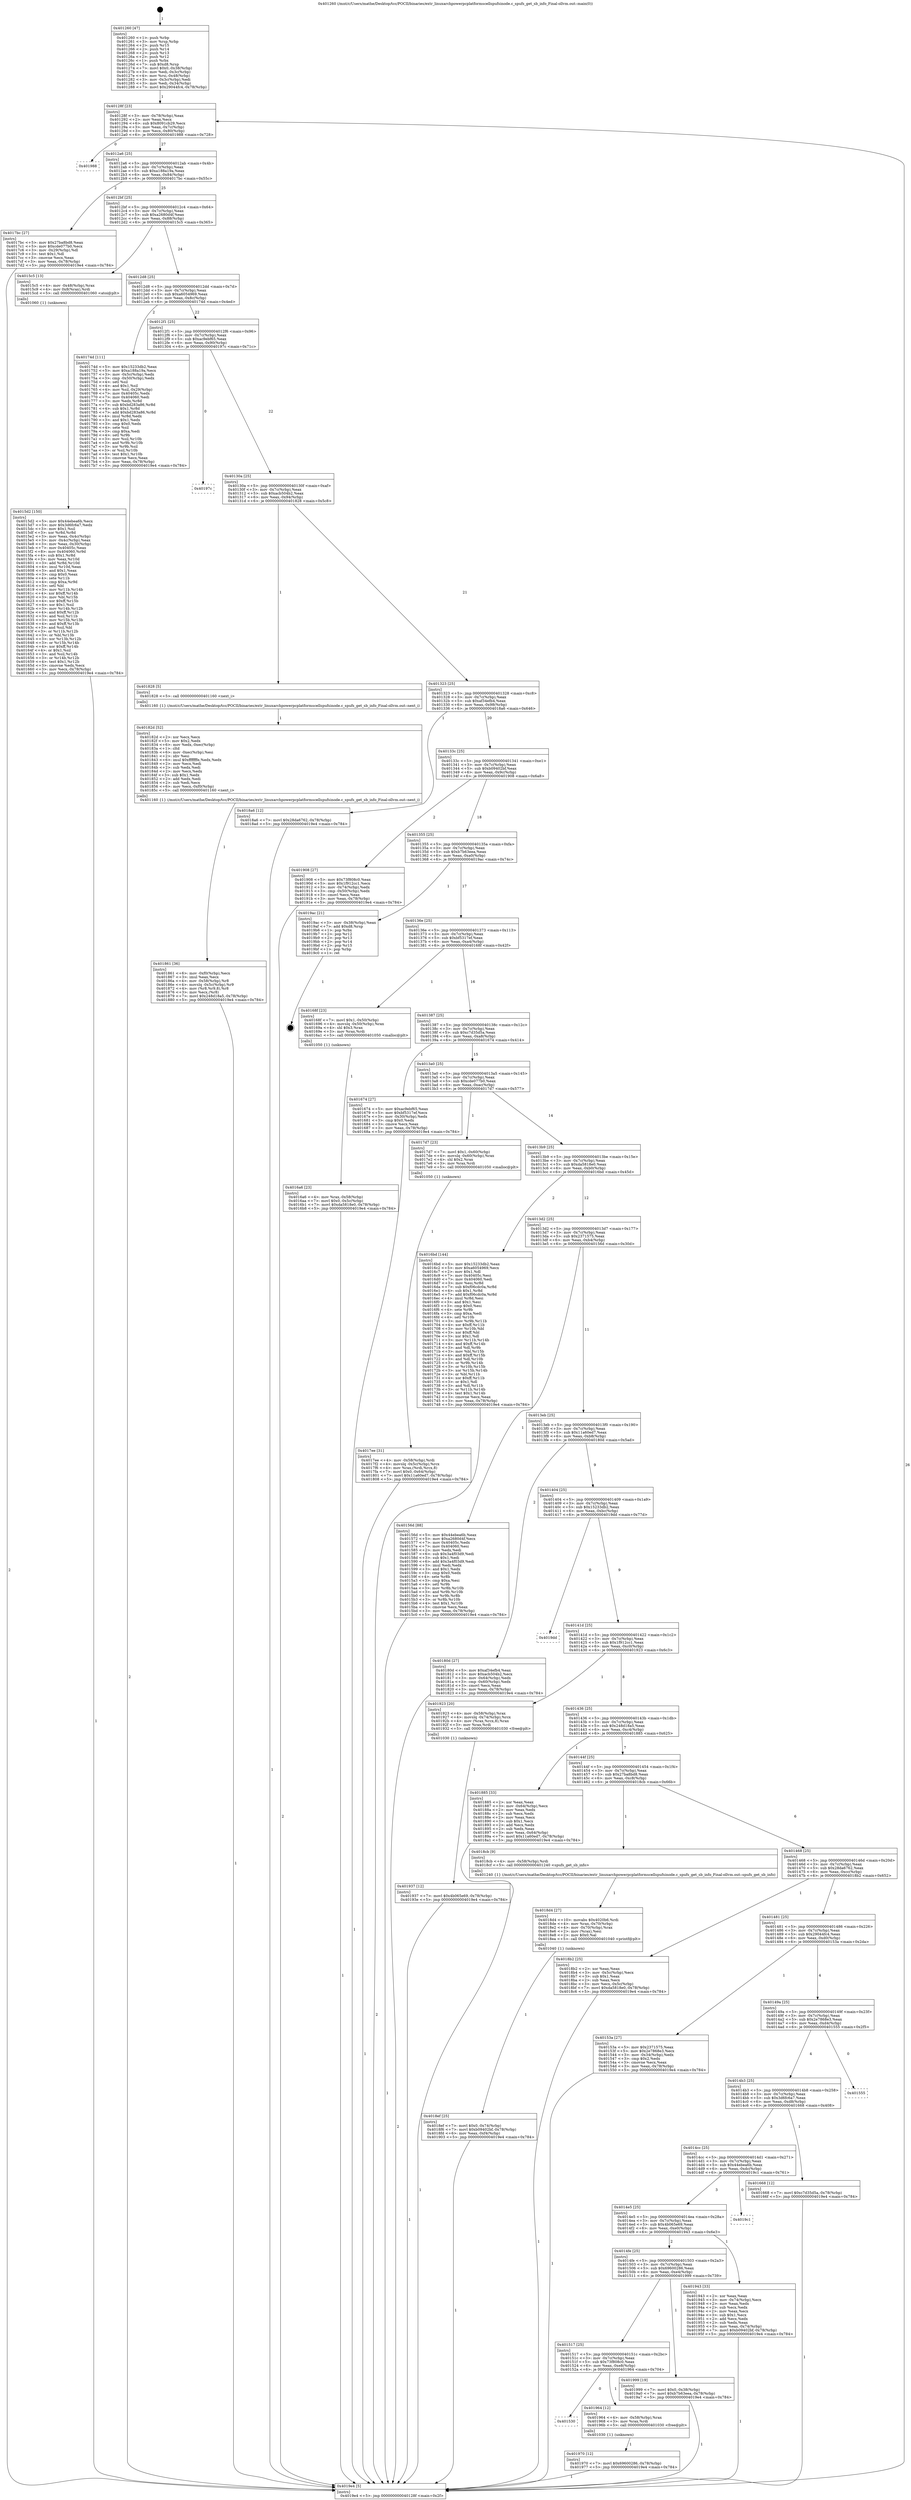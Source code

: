 digraph "0x401260" {
  label = "0x401260 (/mnt/c/Users/mathe/Desktop/tcc/POCII/binaries/extr_linuxarchpowerpcplatformscellspufsinode.c_spufs_get_sb_info_Final-ollvm.out::main(0))"
  labelloc = "t"
  node[shape=record]

  Entry [label="",width=0.3,height=0.3,shape=circle,fillcolor=black,style=filled]
  "0x40128f" [label="{
     0x40128f [23]\l
     | [instrs]\l
     &nbsp;&nbsp;0x40128f \<+3\>: mov -0x78(%rbp),%eax\l
     &nbsp;&nbsp;0x401292 \<+2\>: mov %eax,%ecx\l
     &nbsp;&nbsp;0x401294 \<+6\>: sub $0x8091cb29,%ecx\l
     &nbsp;&nbsp;0x40129a \<+3\>: mov %eax,-0x7c(%rbp)\l
     &nbsp;&nbsp;0x40129d \<+3\>: mov %ecx,-0x80(%rbp)\l
     &nbsp;&nbsp;0x4012a0 \<+6\>: je 0000000000401988 \<main+0x728\>\l
  }"]
  "0x401988" [label="{
     0x401988\l
  }", style=dashed]
  "0x4012a6" [label="{
     0x4012a6 [25]\l
     | [instrs]\l
     &nbsp;&nbsp;0x4012a6 \<+5\>: jmp 00000000004012ab \<main+0x4b\>\l
     &nbsp;&nbsp;0x4012ab \<+3\>: mov -0x7c(%rbp),%eax\l
     &nbsp;&nbsp;0x4012ae \<+5\>: sub $0xa188a19a,%eax\l
     &nbsp;&nbsp;0x4012b3 \<+6\>: mov %eax,-0x84(%rbp)\l
     &nbsp;&nbsp;0x4012b9 \<+6\>: je 00000000004017bc \<main+0x55c\>\l
  }"]
  Exit [label="",width=0.3,height=0.3,shape=circle,fillcolor=black,style=filled,peripheries=2]
  "0x4017bc" [label="{
     0x4017bc [27]\l
     | [instrs]\l
     &nbsp;&nbsp;0x4017bc \<+5\>: mov $0x27ba8bd8,%eax\l
     &nbsp;&nbsp;0x4017c1 \<+5\>: mov $0xcde077b0,%ecx\l
     &nbsp;&nbsp;0x4017c6 \<+3\>: mov -0x29(%rbp),%dl\l
     &nbsp;&nbsp;0x4017c9 \<+3\>: test $0x1,%dl\l
     &nbsp;&nbsp;0x4017cc \<+3\>: cmovne %ecx,%eax\l
     &nbsp;&nbsp;0x4017cf \<+3\>: mov %eax,-0x78(%rbp)\l
     &nbsp;&nbsp;0x4017d2 \<+5\>: jmp 00000000004019e4 \<main+0x784\>\l
  }"]
  "0x4012bf" [label="{
     0x4012bf [25]\l
     | [instrs]\l
     &nbsp;&nbsp;0x4012bf \<+5\>: jmp 00000000004012c4 \<main+0x64\>\l
     &nbsp;&nbsp;0x4012c4 \<+3\>: mov -0x7c(%rbp),%eax\l
     &nbsp;&nbsp;0x4012c7 \<+5\>: sub $0xa2680d4f,%eax\l
     &nbsp;&nbsp;0x4012cc \<+6\>: mov %eax,-0x88(%rbp)\l
     &nbsp;&nbsp;0x4012d2 \<+6\>: je 00000000004015c5 \<main+0x365\>\l
  }"]
  "0x401970" [label="{
     0x401970 [12]\l
     | [instrs]\l
     &nbsp;&nbsp;0x401970 \<+7\>: movl $0x69600286,-0x78(%rbp)\l
     &nbsp;&nbsp;0x401977 \<+5\>: jmp 00000000004019e4 \<main+0x784\>\l
  }"]
  "0x4015c5" [label="{
     0x4015c5 [13]\l
     | [instrs]\l
     &nbsp;&nbsp;0x4015c5 \<+4\>: mov -0x48(%rbp),%rax\l
     &nbsp;&nbsp;0x4015c9 \<+4\>: mov 0x8(%rax),%rdi\l
     &nbsp;&nbsp;0x4015cd \<+5\>: call 0000000000401060 \<atoi@plt\>\l
     | [calls]\l
     &nbsp;&nbsp;0x401060 \{1\} (unknown)\l
  }"]
  "0x4012d8" [label="{
     0x4012d8 [25]\l
     | [instrs]\l
     &nbsp;&nbsp;0x4012d8 \<+5\>: jmp 00000000004012dd \<main+0x7d\>\l
     &nbsp;&nbsp;0x4012dd \<+3\>: mov -0x7c(%rbp),%eax\l
     &nbsp;&nbsp;0x4012e0 \<+5\>: sub $0xa6054969,%eax\l
     &nbsp;&nbsp;0x4012e5 \<+6\>: mov %eax,-0x8c(%rbp)\l
     &nbsp;&nbsp;0x4012eb \<+6\>: je 000000000040174d \<main+0x4ed\>\l
  }"]
  "0x401530" [label="{
     0x401530\l
  }", style=dashed]
  "0x40174d" [label="{
     0x40174d [111]\l
     | [instrs]\l
     &nbsp;&nbsp;0x40174d \<+5\>: mov $0x15233db2,%eax\l
     &nbsp;&nbsp;0x401752 \<+5\>: mov $0xa188a19a,%ecx\l
     &nbsp;&nbsp;0x401757 \<+3\>: mov -0x5c(%rbp),%edx\l
     &nbsp;&nbsp;0x40175a \<+3\>: cmp -0x50(%rbp),%edx\l
     &nbsp;&nbsp;0x40175d \<+4\>: setl %sil\l
     &nbsp;&nbsp;0x401761 \<+4\>: and $0x1,%sil\l
     &nbsp;&nbsp;0x401765 \<+4\>: mov %sil,-0x29(%rbp)\l
     &nbsp;&nbsp;0x401769 \<+7\>: mov 0x40405c,%edx\l
     &nbsp;&nbsp;0x401770 \<+7\>: mov 0x404060,%edi\l
     &nbsp;&nbsp;0x401777 \<+3\>: mov %edx,%r8d\l
     &nbsp;&nbsp;0x40177a \<+7\>: sub $0xbd283a86,%r8d\l
     &nbsp;&nbsp;0x401781 \<+4\>: sub $0x1,%r8d\l
     &nbsp;&nbsp;0x401785 \<+7\>: add $0xbd283a86,%r8d\l
     &nbsp;&nbsp;0x40178c \<+4\>: imul %r8d,%edx\l
     &nbsp;&nbsp;0x401790 \<+3\>: and $0x1,%edx\l
     &nbsp;&nbsp;0x401793 \<+3\>: cmp $0x0,%edx\l
     &nbsp;&nbsp;0x401796 \<+4\>: sete %sil\l
     &nbsp;&nbsp;0x40179a \<+3\>: cmp $0xa,%edi\l
     &nbsp;&nbsp;0x40179d \<+4\>: setl %r9b\l
     &nbsp;&nbsp;0x4017a1 \<+3\>: mov %sil,%r10b\l
     &nbsp;&nbsp;0x4017a4 \<+3\>: and %r9b,%r10b\l
     &nbsp;&nbsp;0x4017a7 \<+3\>: xor %r9b,%sil\l
     &nbsp;&nbsp;0x4017aa \<+3\>: or %sil,%r10b\l
     &nbsp;&nbsp;0x4017ad \<+4\>: test $0x1,%r10b\l
     &nbsp;&nbsp;0x4017b1 \<+3\>: cmovne %ecx,%eax\l
     &nbsp;&nbsp;0x4017b4 \<+3\>: mov %eax,-0x78(%rbp)\l
     &nbsp;&nbsp;0x4017b7 \<+5\>: jmp 00000000004019e4 \<main+0x784\>\l
  }"]
  "0x4012f1" [label="{
     0x4012f1 [25]\l
     | [instrs]\l
     &nbsp;&nbsp;0x4012f1 \<+5\>: jmp 00000000004012f6 \<main+0x96\>\l
     &nbsp;&nbsp;0x4012f6 \<+3\>: mov -0x7c(%rbp),%eax\l
     &nbsp;&nbsp;0x4012f9 \<+5\>: sub $0xac9ebf65,%eax\l
     &nbsp;&nbsp;0x4012fe \<+6\>: mov %eax,-0x90(%rbp)\l
     &nbsp;&nbsp;0x401304 \<+6\>: je 000000000040197c \<main+0x71c\>\l
  }"]
  "0x401964" [label="{
     0x401964 [12]\l
     | [instrs]\l
     &nbsp;&nbsp;0x401964 \<+4\>: mov -0x58(%rbp),%rax\l
     &nbsp;&nbsp;0x401968 \<+3\>: mov %rax,%rdi\l
     &nbsp;&nbsp;0x40196b \<+5\>: call 0000000000401030 \<free@plt\>\l
     | [calls]\l
     &nbsp;&nbsp;0x401030 \{1\} (unknown)\l
  }"]
  "0x40197c" [label="{
     0x40197c\l
  }", style=dashed]
  "0x40130a" [label="{
     0x40130a [25]\l
     | [instrs]\l
     &nbsp;&nbsp;0x40130a \<+5\>: jmp 000000000040130f \<main+0xaf\>\l
     &nbsp;&nbsp;0x40130f \<+3\>: mov -0x7c(%rbp),%eax\l
     &nbsp;&nbsp;0x401312 \<+5\>: sub $0xacb504b2,%eax\l
     &nbsp;&nbsp;0x401317 \<+6\>: mov %eax,-0x94(%rbp)\l
     &nbsp;&nbsp;0x40131d \<+6\>: je 0000000000401828 \<main+0x5c8\>\l
  }"]
  "0x401517" [label="{
     0x401517 [25]\l
     | [instrs]\l
     &nbsp;&nbsp;0x401517 \<+5\>: jmp 000000000040151c \<main+0x2bc\>\l
     &nbsp;&nbsp;0x40151c \<+3\>: mov -0x7c(%rbp),%eax\l
     &nbsp;&nbsp;0x40151f \<+5\>: sub $0x73f808c0,%eax\l
     &nbsp;&nbsp;0x401524 \<+6\>: mov %eax,-0xe8(%rbp)\l
     &nbsp;&nbsp;0x40152a \<+6\>: je 0000000000401964 \<main+0x704\>\l
  }"]
  "0x401828" [label="{
     0x401828 [5]\l
     | [instrs]\l
     &nbsp;&nbsp;0x401828 \<+5\>: call 0000000000401160 \<next_i\>\l
     | [calls]\l
     &nbsp;&nbsp;0x401160 \{1\} (/mnt/c/Users/mathe/Desktop/tcc/POCII/binaries/extr_linuxarchpowerpcplatformscellspufsinode.c_spufs_get_sb_info_Final-ollvm.out::next_i)\l
  }"]
  "0x401323" [label="{
     0x401323 [25]\l
     | [instrs]\l
     &nbsp;&nbsp;0x401323 \<+5\>: jmp 0000000000401328 \<main+0xc8\>\l
     &nbsp;&nbsp;0x401328 \<+3\>: mov -0x7c(%rbp),%eax\l
     &nbsp;&nbsp;0x40132b \<+5\>: sub $0xaf34efb4,%eax\l
     &nbsp;&nbsp;0x401330 \<+6\>: mov %eax,-0x98(%rbp)\l
     &nbsp;&nbsp;0x401336 \<+6\>: je 00000000004018a6 \<main+0x646\>\l
  }"]
  "0x401999" [label="{
     0x401999 [19]\l
     | [instrs]\l
     &nbsp;&nbsp;0x401999 \<+7\>: movl $0x0,-0x38(%rbp)\l
     &nbsp;&nbsp;0x4019a0 \<+7\>: movl $0xb7b63eea,-0x78(%rbp)\l
     &nbsp;&nbsp;0x4019a7 \<+5\>: jmp 00000000004019e4 \<main+0x784\>\l
  }"]
  "0x4018a6" [label="{
     0x4018a6 [12]\l
     | [instrs]\l
     &nbsp;&nbsp;0x4018a6 \<+7\>: movl $0x28da6762,-0x78(%rbp)\l
     &nbsp;&nbsp;0x4018ad \<+5\>: jmp 00000000004019e4 \<main+0x784\>\l
  }"]
  "0x40133c" [label="{
     0x40133c [25]\l
     | [instrs]\l
     &nbsp;&nbsp;0x40133c \<+5\>: jmp 0000000000401341 \<main+0xe1\>\l
     &nbsp;&nbsp;0x401341 \<+3\>: mov -0x7c(%rbp),%eax\l
     &nbsp;&nbsp;0x401344 \<+5\>: sub $0xb09402bf,%eax\l
     &nbsp;&nbsp;0x401349 \<+6\>: mov %eax,-0x9c(%rbp)\l
     &nbsp;&nbsp;0x40134f \<+6\>: je 0000000000401908 \<main+0x6a8\>\l
  }"]
  "0x4014fe" [label="{
     0x4014fe [25]\l
     | [instrs]\l
     &nbsp;&nbsp;0x4014fe \<+5\>: jmp 0000000000401503 \<main+0x2a3\>\l
     &nbsp;&nbsp;0x401503 \<+3\>: mov -0x7c(%rbp),%eax\l
     &nbsp;&nbsp;0x401506 \<+5\>: sub $0x69600286,%eax\l
     &nbsp;&nbsp;0x40150b \<+6\>: mov %eax,-0xe4(%rbp)\l
     &nbsp;&nbsp;0x401511 \<+6\>: je 0000000000401999 \<main+0x739\>\l
  }"]
  "0x401908" [label="{
     0x401908 [27]\l
     | [instrs]\l
     &nbsp;&nbsp;0x401908 \<+5\>: mov $0x73f808c0,%eax\l
     &nbsp;&nbsp;0x40190d \<+5\>: mov $0x1f912cc1,%ecx\l
     &nbsp;&nbsp;0x401912 \<+3\>: mov -0x74(%rbp),%edx\l
     &nbsp;&nbsp;0x401915 \<+3\>: cmp -0x50(%rbp),%edx\l
     &nbsp;&nbsp;0x401918 \<+3\>: cmovl %ecx,%eax\l
     &nbsp;&nbsp;0x40191b \<+3\>: mov %eax,-0x78(%rbp)\l
     &nbsp;&nbsp;0x40191e \<+5\>: jmp 00000000004019e4 \<main+0x784\>\l
  }"]
  "0x401355" [label="{
     0x401355 [25]\l
     | [instrs]\l
     &nbsp;&nbsp;0x401355 \<+5\>: jmp 000000000040135a \<main+0xfa\>\l
     &nbsp;&nbsp;0x40135a \<+3\>: mov -0x7c(%rbp),%eax\l
     &nbsp;&nbsp;0x40135d \<+5\>: sub $0xb7b63eea,%eax\l
     &nbsp;&nbsp;0x401362 \<+6\>: mov %eax,-0xa0(%rbp)\l
     &nbsp;&nbsp;0x401368 \<+6\>: je 00000000004019ac \<main+0x74c\>\l
  }"]
  "0x401943" [label="{
     0x401943 [33]\l
     | [instrs]\l
     &nbsp;&nbsp;0x401943 \<+2\>: xor %eax,%eax\l
     &nbsp;&nbsp;0x401945 \<+3\>: mov -0x74(%rbp),%ecx\l
     &nbsp;&nbsp;0x401948 \<+2\>: mov %eax,%edx\l
     &nbsp;&nbsp;0x40194a \<+2\>: sub %ecx,%edx\l
     &nbsp;&nbsp;0x40194c \<+2\>: mov %eax,%ecx\l
     &nbsp;&nbsp;0x40194e \<+3\>: sub $0x1,%ecx\l
     &nbsp;&nbsp;0x401951 \<+2\>: add %ecx,%edx\l
     &nbsp;&nbsp;0x401953 \<+2\>: sub %edx,%eax\l
     &nbsp;&nbsp;0x401955 \<+3\>: mov %eax,-0x74(%rbp)\l
     &nbsp;&nbsp;0x401958 \<+7\>: movl $0xb09402bf,-0x78(%rbp)\l
     &nbsp;&nbsp;0x40195f \<+5\>: jmp 00000000004019e4 \<main+0x784\>\l
  }"]
  "0x4019ac" [label="{
     0x4019ac [21]\l
     | [instrs]\l
     &nbsp;&nbsp;0x4019ac \<+3\>: mov -0x38(%rbp),%eax\l
     &nbsp;&nbsp;0x4019af \<+7\>: add $0xd8,%rsp\l
     &nbsp;&nbsp;0x4019b6 \<+1\>: pop %rbx\l
     &nbsp;&nbsp;0x4019b7 \<+2\>: pop %r12\l
     &nbsp;&nbsp;0x4019b9 \<+2\>: pop %r13\l
     &nbsp;&nbsp;0x4019bb \<+2\>: pop %r14\l
     &nbsp;&nbsp;0x4019bd \<+2\>: pop %r15\l
     &nbsp;&nbsp;0x4019bf \<+1\>: pop %rbp\l
     &nbsp;&nbsp;0x4019c0 \<+1\>: ret\l
  }"]
  "0x40136e" [label="{
     0x40136e [25]\l
     | [instrs]\l
     &nbsp;&nbsp;0x40136e \<+5\>: jmp 0000000000401373 \<main+0x113\>\l
     &nbsp;&nbsp;0x401373 \<+3\>: mov -0x7c(%rbp),%eax\l
     &nbsp;&nbsp;0x401376 \<+5\>: sub $0xbf5317ef,%eax\l
     &nbsp;&nbsp;0x40137b \<+6\>: mov %eax,-0xa4(%rbp)\l
     &nbsp;&nbsp;0x401381 \<+6\>: je 000000000040168f \<main+0x42f\>\l
  }"]
  "0x4014e5" [label="{
     0x4014e5 [25]\l
     | [instrs]\l
     &nbsp;&nbsp;0x4014e5 \<+5\>: jmp 00000000004014ea \<main+0x28a\>\l
     &nbsp;&nbsp;0x4014ea \<+3\>: mov -0x7c(%rbp),%eax\l
     &nbsp;&nbsp;0x4014ed \<+5\>: sub $0x4b065e69,%eax\l
     &nbsp;&nbsp;0x4014f2 \<+6\>: mov %eax,-0xe0(%rbp)\l
     &nbsp;&nbsp;0x4014f8 \<+6\>: je 0000000000401943 \<main+0x6e3\>\l
  }"]
  "0x40168f" [label="{
     0x40168f [23]\l
     | [instrs]\l
     &nbsp;&nbsp;0x40168f \<+7\>: movl $0x1,-0x50(%rbp)\l
     &nbsp;&nbsp;0x401696 \<+4\>: movslq -0x50(%rbp),%rax\l
     &nbsp;&nbsp;0x40169a \<+4\>: shl $0x3,%rax\l
     &nbsp;&nbsp;0x40169e \<+3\>: mov %rax,%rdi\l
     &nbsp;&nbsp;0x4016a1 \<+5\>: call 0000000000401050 \<malloc@plt\>\l
     | [calls]\l
     &nbsp;&nbsp;0x401050 \{1\} (unknown)\l
  }"]
  "0x401387" [label="{
     0x401387 [25]\l
     | [instrs]\l
     &nbsp;&nbsp;0x401387 \<+5\>: jmp 000000000040138c \<main+0x12c\>\l
     &nbsp;&nbsp;0x40138c \<+3\>: mov -0x7c(%rbp),%eax\l
     &nbsp;&nbsp;0x40138f \<+5\>: sub $0xc7d35d5a,%eax\l
     &nbsp;&nbsp;0x401394 \<+6\>: mov %eax,-0xa8(%rbp)\l
     &nbsp;&nbsp;0x40139a \<+6\>: je 0000000000401674 \<main+0x414\>\l
  }"]
  "0x4019c1" [label="{
     0x4019c1\l
  }", style=dashed]
  "0x401674" [label="{
     0x401674 [27]\l
     | [instrs]\l
     &nbsp;&nbsp;0x401674 \<+5\>: mov $0xac9ebf65,%eax\l
     &nbsp;&nbsp;0x401679 \<+5\>: mov $0xbf5317ef,%ecx\l
     &nbsp;&nbsp;0x40167e \<+3\>: mov -0x30(%rbp),%edx\l
     &nbsp;&nbsp;0x401681 \<+3\>: cmp $0x0,%edx\l
     &nbsp;&nbsp;0x401684 \<+3\>: cmove %ecx,%eax\l
     &nbsp;&nbsp;0x401687 \<+3\>: mov %eax,-0x78(%rbp)\l
     &nbsp;&nbsp;0x40168a \<+5\>: jmp 00000000004019e4 \<main+0x784\>\l
  }"]
  "0x4013a0" [label="{
     0x4013a0 [25]\l
     | [instrs]\l
     &nbsp;&nbsp;0x4013a0 \<+5\>: jmp 00000000004013a5 \<main+0x145\>\l
     &nbsp;&nbsp;0x4013a5 \<+3\>: mov -0x7c(%rbp),%eax\l
     &nbsp;&nbsp;0x4013a8 \<+5\>: sub $0xcde077b0,%eax\l
     &nbsp;&nbsp;0x4013ad \<+6\>: mov %eax,-0xac(%rbp)\l
     &nbsp;&nbsp;0x4013b3 \<+6\>: je 00000000004017d7 \<main+0x577\>\l
  }"]
  "0x401937" [label="{
     0x401937 [12]\l
     | [instrs]\l
     &nbsp;&nbsp;0x401937 \<+7\>: movl $0x4b065e69,-0x78(%rbp)\l
     &nbsp;&nbsp;0x40193e \<+5\>: jmp 00000000004019e4 \<main+0x784\>\l
  }"]
  "0x4017d7" [label="{
     0x4017d7 [23]\l
     | [instrs]\l
     &nbsp;&nbsp;0x4017d7 \<+7\>: movl $0x1,-0x60(%rbp)\l
     &nbsp;&nbsp;0x4017de \<+4\>: movslq -0x60(%rbp),%rax\l
     &nbsp;&nbsp;0x4017e2 \<+4\>: shl $0x2,%rax\l
     &nbsp;&nbsp;0x4017e6 \<+3\>: mov %rax,%rdi\l
     &nbsp;&nbsp;0x4017e9 \<+5\>: call 0000000000401050 \<malloc@plt\>\l
     | [calls]\l
     &nbsp;&nbsp;0x401050 \{1\} (unknown)\l
  }"]
  "0x4013b9" [label="{
     0x4013b9 [25]\l
     | [instrs]\l
     &nbsp;&nbsp;0x4013b9 \<+5\>: jmp 00000000004013be \<main+0x15e\>\l
     &nbsp;&nbsp;0x4013be \<+3\>: mov -0x7c(%rbp),%eax\l
     &nbsp;&nbsp;0x4013c1 \<+5\>: sub $0xda5818e0,%eax\l
     &nbsp;&nbsp;0x4013c6 \<+6\>: mov %eax,-0xb0(%rbp)\l
     &nbsp;&nbsp;0x4013cc \<+6\>: je 00000000004016bd \<main+0x45d\>\l
  }"]
  "0x4018ef" [label="{
     0x4018ef [25]\l
     | [instrs]\l
     &nbsp;&nbsp;0x4018ef \<+7\>: movl $0x0,-0x74(%rbp)\l
     &nbsp;&nbsp;0x4018f6 \<+7\>: movl $0xb09402bf,-0x78(%rbp)\l
     &nbsp;&nbsp;0x4018fd \<+6\>: mov %eax,-0xf4(%rbp)\l
     &nbsp;&nbsp;0x401903 \<+5\>: jmp 00000000004019e4 \<main+0x784\>\l
  }"]
  "0x4016bd" [label="{
     0x4016bd [144]\l
     | [instrs]\l
     &nbsp;&nbsp;0x4016bd \<+5\>: mov $0x15233db2,%eax\l
     &nbsp;&nbsp;0x4016c2 \<+5\>: mov $0xa6054969,%ecx\l
     &nbsp;&nbsp;0x4016c7 \<+2\>: mov $0x1,%dl\l
     &nbsp;&nbsp;0x4016c9 \<+7\>: mov 0x40405c,%esi\l
     &nbsp;&nbsp;0x4016d0 \<+7\>: mov 0x404060,%edi\l
     &nbsp;&nbsp;0x4016d7 \<+3\>: mov %esi,%r8d\l
     &nbsp;&nbsp;0x4016da \<+7\>: sub $0xf06cdc0a,%r8d\l
     &nbsp;&nbsp;0x4016e1 \<+4\>: sub $0x1,%r8d\l
     &nbsp;&nbsp;0x4016e5 \<+7\>: add $0xf06cdc0a,%r8d\l
     &nbsp;&nbsp;0x4016ec \<+4\>: imul %r8d,%esi\l
     &nbsp;&nbsp;0x4016f0 \<+3\>: and $0x1,%esi\l
     &nbsp;&nbsp;0x4016f3 \<+3\>: cmp $0x0,%esi\l
     &nbsp;&nbsp;0x4016f6 \<+4\>: sete %r9b\l
     &nbsp;&nbsp;0x4016fa \<+3\>: cmp $0xa,%edi\l
     &nbsp;&nbsp;0x4016fd \<+4\>: setl %r10b\l
     &nbsp;&nbsp;0x401701 \<+3\>: mov %r9b,%r11b\l
     &nbsp;&nbsp;0x401704 \<+4\>: xor $0xff,%r11b\l
     &nbsp;&nbsp;0x401708 \<+3\>: mov %r10b,%bl\l
     &nbsp;&nbsp;0x40170b \<+3\>: xor $0xff,%bl\l
     &nbsp;&nbsp;0x40170e \<+3\>: xor $0x1,%dl\l
     &nbsp;&nbsp;0x401711 \<+3\>: mov %r11b,%r14b\l
     &nbsp;&nbsp;0x401714 \<+4\>: and $0xff,%r14b\l
     &nbsp;&nbsp;0x401718 \<+3\>: and %dl,%r9b\l
     &nbsp;&nbsp;0x40171b \<+3\>: mov %bl,%r15b\l
     &nbsp;&nbsp;0x40171e \<+4\>: and $0xff,%r15b\l
     &nbsp;&nbsp;0x401722 \<+3\>: and %dl,%r10b\l
     &nbsp;&nbsp;0x401725 \<+3\>: or %r9b,%r14b\l
     &nbsp;&nbsp;0x401728 \<+3\>: or %r10b,%r15b\l
     &nbsp;&nbsp;0x40172b \<+3\>: xor %r15b,%r14b\l
     &nbsp;&nbsp;0x40172e \<+3\>: or %bl,%r11b\l
     &nbsp;&nbsp;0x401731 \<+4\>: xor $0xff,%r11b\l
     &nbsp;&nbsp;0x401735 \<+3\>: or $0x1,%dl\l
     &nbsp;&nbsp;0x401738 \<+3\>: and %dl,%r11b\l
     &nbsp;&nbsp;0x40173b \<+3\>: or %r11b,%r14b\l
     &nbsp;&nbsp;0x40173e \<+4\>: test $0x1,%r14b\l
     &nbsp;&nbsp;0x401742 \<+3\>: cmovne %ecx,%eax\l
     &nbsp;&nbsp;0x401745 \<+3\>: mov %eax,-0x78(%rbp)\l
     &nbsp;&nbsp;0x401748 \<+5\>: jmp 00000000004019e4 \<main+0x784\>\l
  }"]
  "0x4013d2" [label="{
     0x4013d2 [25]\l
     | [instrs]\l
     &nbsp;&nbsp;0x4013d2 \<+5\>: jmp 00000000004013d7 \<main+0x177\>\l
     &nbsp;&nbsp;0x4013d7 \<+3\>: mov -0x7c(%rbp),%eax\l
     &nbsp;&nbsp;0x4013da \<+5\>: sub $0x2371575,%eax\l
     &nbsp;&nbsp;0x4013df \<+6\>: mov %eax,-0xb4(%rbp)\l
     &nbsp;&nbsp;0x4013e5 \<+6\>: je 000000000040156d \<main+0x30d\>\l
  }"]
  "0x4018d4" [label="{
     0x4018d4 [27]\l
     | [instrs]\l
     &nbsp;&nbsp;0x4018d4 \<+10\>: movabs $0x4020b6,%rdi\l
     &nbsp;&nbsp;0x4018de \<+4\>: mov %rax,-0x70(%rbp)\l
     &nbsp;&nbsp;0x4018e2 \<+4\>: mov -0x70(%rbp),%rax\l
     &nbsp;&nbsp;0x4018e6 \<+2\>: mov (%rax),%esi\l
     &nbsp;&nbsp;0x4018e8 \<+2\>: mov $0x0,%al\l
     &nbsp;&nbsp;0x4018ea \<+5\>: call 0000000000401040 \<printf@plt\>\l
     | [calls]\l
     &nbsp;&nbsp;0x401040 \{1\} (unknown)\l
  }"]
  "0x40156d" [label="{
     0x40156d [88]\l
     | [instrs]\l
     &nbsp;&nbsp;0x40156d \<+5\>: mov $0x44ebea6b,%eax\l
     &nbsp;&nbsp;0x401572 \<+5\>: mov $0xa2680d4f,%ecx\l
     &nbsp;&nbsp;0x401577 \<+7\>: mov 0x40405c,%edx\l
     &nbsp;&nbsp;0x40157e \<+7\>: mov 0x404060,%esi\l
     &nbsp;&nbsp;0x401585 \<+2\>: mov %edx,%edi\l
     &nbsp;&nbsp;0x401587 \<+6\>: sub $0x3a4f03d9,%edi\l
     &nbsp;&nbsp;0x40158d \<+3\>: sub $0x1,%edi\l
     &nbsp;&nbsp;0x401590 \<+6\>: add $0x3a4f03d9,%edi\l
     &nbsp;&nbsp;0x401596 \<+3\>: imul %edi,%edx\l
     &nbsp;&nbsp;0x401599 \<+3\>: and $0x1,%edx\l
     &nbsp;&nbsp;0x40159c \<+3\>: cmp $0x0,%edx\l
     &nbsp;&nbsp;0x40159f \<+4\>: sete %r8b\l
     &nbsp;&nbsp;0x4015a3 \<+3\>: cmp $0xa,%esi\l
     &nbsp;&nbsp;0x4015a6 \<+4\>: setl %r9b\l
     &nbsp;&nbsp;0x4015aa \<+3\>: mov %r8b,%r10b\l
     &nbsp;&nbsp;0x4015ad \<+3\>: and %r9b,%r10b\l
     &nbsp;&nbsp;0x4015b0 \<+3\>: xor %r9b,%r8b\l
     &nbsp;&nbsp;0x4015b3 \<+3\>: or %r8b,%r10b\l
     &nbsp;&nbsp;0x4015b6 \<+4\>: test $0x1,%r10b\l
     &nbsp;&nbsp;0x4015ba \<+3\>: cmovne %ecx,%eax\l
     &nbsp;&nbsp;0x4015bd \<+3\>: mov %eax,-0x78(%rbp)\l
     &nbsp;&nbsp;0x4015c0 \<+5\>: jmp 00000000004019e4 \<main+0x784\>\l
  }"]
  "0x4013eb" [label="{
     0x4013eb [25]\l
     | [instrs]\l
     &nbsp;&nbsp;0x4013eb \<+5\>: jmp 00000000004013f0 \<main+0x190\>\l
     &nbsp;&nbsp;0x4013f0 \<+3\>: mov -0x7c(%rbp),%eax\l
     &nbsp;&nbsp;0x4013f3 \<+5\>: sub $0x11a60ed7,%eax\l
     &nbsp;&nbsp;0x4013f8 \<+6\>: mov %eax,-0xb8(%rbp)\l
     &nbsp;&nbsp;0x4013fe \<+6\>: je 000000000040180d \<main+0x5ad\>\l
  }"]
  "0x401861" [label="{
     0x401861 [36]\l
     | [instrs]\l
     &nbsp;&nbsp;0x401861 \<+6\>: mov -0xf0(%rbp),%ecx\l
     &nbsp;&nbsp;0x401867 \<+3\>: imul %eax,%ecx\l
     &nbsp;&nbsp;0x40186a \<+4\>: mov -0x58(%rbp),%r8\l
     &nbsp;&nbsp;0x40186e \<+4\>: movslq -0x5c(%rbp),%r9\l
     &nbsp;&nbsp;0x401872 \<+4\>: mov (%r8,%r9,8),%r8\l
     &nbsp;&nbsp;0x401876 \<+3\>: mov %ecx,(%r8)\l
     &nbsp;&nbsp;0x401879 \<+7\>: movl $0x248d18a5,-0x78(%rbp)\l
     &nbsp;&nbsp;0x401880 \<+5\>: jmp 00000000004019e4 \<main+0x784\>\l
  }"]
  "0x40180d" [label="{
     0x40180d [27]\l
     | [instrs]\l
     &nbsp;&nbsp;0x40180d \<+5\>: mov $0xaf34efb4,%eax\l
     &nbsp;&nbsp;0x401812 \<+5\>: mov $0xacb504b2,%ecx\l
     &nbsp;&nbsp;0x401817 \<+3\>: mov -0x64(%rbp),%edx\l
     &nbsp;&nbsp;0x40181a \<+3\>: cmp -0x60(%rbp),%edx\l
     &nbsp;&nbsp;0x40181d \<+3\>: cmovl %ecx,%eax\l
     &nbsp;&nbsp;0x401820 \<+3\>: mov %eax,-0x78(%rbp)\l
     &nbsp;&nbsp;0x401823 \<+5\>: jmp 00000000004019e4 \<main+0x784\>\l
  }"]
  "0x401404" [label="{
     0x401404 [25]\l
     | [instrs]\l
     &nbsp;&nbsp;0x401404 \<+5\>: jmp 0000000000401409 \<main+0x1a9\>\l
     &nbsp;&nbsp;0x401409 \<+3\>: mov -0x7c(%rbp),%eax\l
     &nbsp;&nbsp;0x40140c \<+5\>: sub $0x15233db2,%eax\l
     &nbsp;&nbsp;0x401411 \<+6\>: mov %eax,-0xbc(%rbp)\l
     &nbsp;&nbsp;0x401417 \<+6\>: je 00000000004019dd \<main+0x77d\>\l
  }"]
  "0x40182d" [label="{
     0x40182d [52]\l
     | [instrs]\l
     &nbsp;&nbsp;0x40182d \<+2\>: xor %ecx,%ecx\l
     &nbsp;&nbsp;0x40182f \<+5\>: mov $0x2,%edx\l
     &nbsp;&nbsp;0x401834 \<+6\>: mov %edx,-0xec(%rbp)\l
     &nbsp;&nbsp;0x40183a \<+1\>: cltd\l
     &nbsp;&nbsp;0x40183b \<+6\>: mov -0xec(%rbp),%esi\l
     &nbsp;&nbsp;0x401841 \<+2\>: idiv %esi\l
     &nbsp;&nbsp;0x401843 \<+6\>: imul $0xfffffffe,%edx,%edx\l
     &nbsp;&nbsp;0x401849 \<+2\>: mov %ecx,%edi\l
     &nbsp;&nbsp;0x40184b \<+2\>: sub %edx,%edi\l
     &nbsp;&nbsp;0x40184d \<+2\>: mov %ecx,%edx\l
     &nbsp;&nbsp;0x40184f \<+3\>: sub $0x1,%edx\l
     &nbsp;&nbsp;0x401852 \<+2\>: add %edx,%edi\l
     &nbsp;&nbsp;0x401854 \<+2\>: sub %edi,%ecx\l
     &nbsp;&nbsp;0x401856 \<+6\>: mov %ecx,-0xf0(%rbp)\l
     &nbsp;&nbsp;0x40185c \<+5\>: call 0000000000401160 \<next_i\>\l
     | [calls]\l
     &nbsp;&nbsp;0x401160 \{1\} (/mnt/c/Users/mathe/Desktop/tcc/POCII/binaries/extr_linuxarchpowerpcplatformscellspufsinode.c_spufs_get_sb_info_Final-ollvm.out::next_i)\l
  }"]
  "0x4019dd" [label="{
     0x4019dd\l
  }", style=dashed]
  "0x40141d" [label="{
     0x40141d [25]\l
     | [instrs]\l
     &nbsp;&nbsp;0x40141d \<+5\>: jmp 0000000000401422 \<main+0x1c2\>\l
     &nbsp;&nbsp;0x401422 \<+3\>: mov -0x7c(%rbp),%eax\l
     &nbsp;&nbsp;0x401425 \<+5\>: sub $0x1f912cc1,%eax\l
     &nbsp;&nbsp;0x40142a \<+6\>: mov %eax,-0xc0(%rbp)\l
     &nbsp;&nbsp;0x401430 \<+6\>: je 0000000000401923 \<main+0x6c3\>\l
  }"]
  "0x4017ee" [label="{
     0x4017ee [31]\l
     | [instrs]\l
     &nbsp;&nbsp;0x4017ee \<+4\>: mov -0x58(%rbp),%rdi\l
     &nbsp;&nbsp;0x4017f2 \<+4\>: movslq -0x5c(%rbp),%rcx\l
     &nbsp;&nbsp;0x4017f6 \<+4\>: mov %rax,(%rdi,%rcx,8)\l
     &nbsp;&nbsp;0x4017fa \<+7\>: movl $0x0,-0x64(%rbp)\l
     &nbsp;&nbsp;0x401801 \<+7\>: movl $0x11a60ed7,-0x78(%rbp)\l
     &nbsp;&nbsp;0x401808 \<+5\>: jmp 00000000004019e4 \<main+0x784\>\l
  }"]
  "0x401923" [label="{
     0x401923 [20]\l
     | [instrs]\l
     &nbsp;&nbsp;0x401923 \<+4\>: mov -0x58(%rbp),%rax\l
     &nbsp;&nbsp;0x401927 \<+4\>: movslq -0x74(%rbp),%rcx\l
     &nbsp;&nbsp;0x40192b \<+4\>: mov (%rax,%rcx,8),%rax\l
     &nbsp;&nbsp;0x40192f \<+3\>: mov %rax,%rdi\l
     &nbsp;&nbsp;0x401932 \<+5\>: call 0000000000401030 \<free@plt\>\l
     | [calls]\l
     &nbsp;&nbsp;0x401030 \{1\} (unknown)\l
  }"]
  "0x401436" [label="{
     0x401436 [25]\l
     | [instrs]\l
     &nbsp;&nbsp;0x401436 \<+5\>: jmp 000000000040143b \<main+0x1db\>\l
     &nbsp;&nbsp;0x40143b \<+3\>: mov -0x7c(%rbp),%eax\l
     &nbsp;&nbsp;0x40143e \<+5\>: sub $0x248d18a5,%eax\l
     &nbsp;&nbsp;0x401443 \<+6\>: mov %eax,-0xc4(%rbp)\l
     &nbsp;&nbsp;0x401449 \<+6\>: je 0000000000401885 \<main+0x625\>\l
  }"]
  "0x4016a6" [label="{
     0x4016a6 [23]\l
     | [instrs]\l
     &nbsp;&nbsp;0x4016a6 \<+4\>: mov %rax,-0x58(%rbp)\l
     &nbsp;&nbsp;0x4016aa \<+7\>: movl $0x0,-0x5c(%rbp)\l
     &nbsp;&nbsp;0x4016b1 \<+7\>: movl $0xda5818e0,-0x78(%rbp)\l
     &nbsp;&nbsp;0x4016b8 \<+5\>: jmp 00000000004019e4 \<main+0x784\>\l
  }"]
  "0x401885" [label="{
     0x401885 [33]\l
     | [instrs]\l
     &nbsp;&nbsp;0x401885 \<+2\>: xor %eax,%eax\l
     &nbsp;&nbsp;0x401887 \<+3\>: mov -0x64(%rbp),%ecx\l
     &nbsp;&nbsp;0x40188a \<+2\>: mov %eax,%edx\l
     &nbsp;&nbsp;0x40188c \<+2\>: sub %ecx,%edx\l
     &nbsp;&nbsp;0x40188e \<+2\>: mov %eax,%ecx\l
     &nbsp;&nbsp;0x401890 \<+3\>: sub $0x1,%ecx\l
     &nbsp;&nbsp;0x401893 \<+2\>: add %ecx,%edx\l
     &nbsp;&nbsp;0x401895 \<+2\>: sub %edx,%eax\l
     &nbsp;&nbsp;0x401897 \<+3\>: mov %eax,-0x64(%rbp)\l
     &nbsp;&nbsp;0x40189a \<+7\>: movl $0x11a60ed7,-0x78(%rbp)\l
     &nbsp;&nbsp;0x4018a1 \<+5\>: jmp 00000000004019e4 \<main+0x784\>\l
  }"]
  "0x40144f" [label="{
     0x40144f [25]\l
     | [instrs]\l
     &nbsp;&nbsp;0x40144f \<+5\>: jmp 0000000000401454 \<main+0x1f4\>\l
     &nbsp;&nbsp;0x401454 \<+3\>: mov -0x7c(%rbp),%eax\l
     &nbsp;&nbsp;0x401457 \<+5\>: sub $0x27ba8bd8,%eax\l
     &nbsp;&nbsp;0x40145c \<+6\>: mov %eax,-0xc8(%rbp)\l
     &nbsp;&nbsp;0x401462 \<+6\>: je 00000000004018cb \<main+0x66b\>\l
  }"]
  "0x4014cc" [label="{
     0x4014cc [25]\l
     | [instrs]\l
     &nbsp;&nbsp;0x4014cc \<+5\>: jmp 00000000004014d1 \<main+0x271\>\l
     &nbsp;&nbsp;0x4014d1 \<+3\>: mov -0x7c(%rbp),%eax\l
     &nbsp;&nbsp;0x4014d4 \<+5\>: sub $0x44ebea6b,%eax\l
     &nbsp;&nbsp;0x4014d9 \<+6\>: mov %eax,-0xdc(%rbp)\l
     &nbsp;&nbsp;0x4014df \<+6\>: je 00000000004019c1 \<main+0x761\>\l
  }"]
  "0x4018cb" [label="{
     0x4018cb [9]\l
     | [instrs]\l
     &nbsp;&nbsp;0x4018cb \<+4\>: mov -0x58(%rbp),%rdi\l
     &nbsp;&nbsp;0x4018cf \<+5\>: call 0000000000401240 \<spufs_get_sb_info\>\l
     | [calls]\l
     &nbsp;&nbsp;0x401240 \{1\} (/mnt/c/Users/mathe/Desktop/tcc/POCII/binaries/extr_linuxarchpowerpcplatformscellspufsinode.c_spufs_get_sb_info_Final-ollvm.out::spufs_get_sb_info)\l
  }"]
  "0x401468" [label="{
     0x401468 [25]\l
     | [instrs]\l
     &nbsp;&nbsp;0x401468 \<+5\>: jmp 000000000040146d \<main+0x20d\>\l
     &nbsp;&nbsp;0x40146d \<+3\>: mov -0x7c(%rbp),%eax\l
     &nbsp;&nbsp;0x401470 \<+5\>: sub $0x28da6762,%eax\l
     &nbsp;&nbsp;0x401475 \<+6\>: mov %eax,-0xcc(%rbp)\l
     &nbsp;&nbsp;0x40147b \<+6\>: je 00000000004018b2 \<main+0x652\>\l
  }"]
  "0x401668" [label="{
     0x401668 [12]\l
     | [instrs]\l
     &nbsp;&nbsp;0x401668 \<+7\>: movl $0xc7d35d5a,-0x78(%rbp)\l
     &nbsp;&nbsp;0x40166f \<+5\>: jmp 00000000004019e4 \<main+0x784\>\l
  }"]
  "0x4018b2" [label="{
     0x4018b2 [25]\l
     | [instrs]\l
     &nbsp;&nbsp;0x4018b2 \<+2\>: xor %eax,%eax\l
     &nbsp;&nbsp;0x4018b4 \<+3\>: mov -0x5c(%rbp),%ecx\l
     &nbsp;&nbsp;0x4018b7 \<+3\>: sub $0x1,%eax\l
     &nbsp;&nbsp;0x4018ba \<+2\>: sub %eax,%ecx\l
     &nbsp;&nbsp;0x4018bc \<+3\>: mov %ecx,-0x5c(%rbp)\l
     &nbsp;&nbsp;0x4018bf \<+7\>: movl $0xda5818e0,-0x78(%rbp)\l
     &nbsp;&nbsp;0x4018c6 \<+5\>: jmp 00000000004019e4 \<main+0x784\>\l
  }"]
  "0x401481" [label="{
     0x401481 [25]\l
     | [instrs]\l
     &nbsp;&nbsp;0x401481 \<+5\>: jmp 0000000000401486 \<main+0x226\>\l
     &nbsp;&nbsp;0x401486 \<+3\>: mov -0x7c(%rbp),%eax\l
     &nbsp;&nbsp;0x401489 \<+5\>: sub $0x29044fc4,%eax\l
     &nbsp;&nbsp;0x40148e \<+6\>: mov %eax,-0xd0(%rbp)\l
     &nbsp;&nbsp;0x401494 \<+6\>: je 000000000040153a \<main+0x2da\>\l
  }"]
  "0x4014b3" [label="{
     0x4014b3 [25]\l
     | [instrs]\l
     &nbsp;&nbsp;0x4014b3 \<+5\>: jmp 00000000004014b8 \<main+0x258\>\l
     &nbsp;&nbsp;0x4014b8 \<+3\>: mov -0x7c(%rbp),%eax\l
     &nbsp;&nbsp;0x4014bb \<+5\>: sub $0x3d6fc6a7,%eax\l
     &nbsp;&nbsp;0x4014c0 \<+6\>: mov %eax,-0xd8(%rbp)\l
     &nbsp;&nbsp;0x4014c6 \<+6\>: je 0000000000401668 \<main+0x408\>\l
  }"]
  "0x40153a" [label="{
     0x40153a [27]\l
     | [instrs]\l
     &nbsp;&nbsp;0x40153a \<+5\>: mov $0x2371575,%eax\l
     &nbsp;&nbsp;0x40153f \<+5\>: mov $0x2e7868e3,%ecx\l
     &nbsp;&nbsp;0x401544 \<+3\>: mov -0x34(%rbp),%edx\l
     &nbsp;&nbsp;0x401547 \<+3\>: cmp $0x2,%edx\l
     &nbsp;&nbsp;0x40154a \<+3\>: cmovne %ecx,%eax\l
     &nbsp;&nbsp;0x40154d \<+3\>: mov %eax,-0x78(%rbp)\l
     &nbsp;&nbsp;0x401550 \<+5\>: jmp 00000000004019e4 \<main+0x784\>\l
  }"]
  "0x40149a" [label="{
     0x40149a [25]\l
     | [instrs]\l
     &nbsp;&nbsp;0x40149a \<+5\>: jmp 000000000040149f \<main+0x23f\>\l
     &nbsp;&nbsp;0x40149f \<+3\>: mov -0x7c(%rbp),%eax\l
     &nbsp;&nbsp;0x4014a2 \<+5\>: sub $0x2e7868e3,%eax\l
     &nbsp;&nbsp;0x4014a7 \<+6\>: mov %eax,-0xd4(%rbp)\l
     &nbsp;&nbsp;0x4014ad \<+6\>: je 0000000000401555 \<main+0x2f5\>\l
  }"]
  "0x4019e4" [label="{
     0x4019e4 [5]\l
     | [instrs]\l
     &nbsp;&nbsp;0x4019e4 \<+5\>: jmp 000000000040128f \<main+0x2f\>\l
  }"]
  "0x401260" [label="{
     0x401260 [47]\l
     | [instrs]\l
     &nbsp;&nbsp;0x401260 \<+1\>: push %rbp\l
     &nbsp;&nbsp;0x401261 \<+3\>: mov %rsp,%rbp\l
     &nbsp;&nbsp;0x401264 \<+2\>: push %r15\l
     &nbsp;&nbsp;0x401266 \<+2\>: push %r14\l
     &nbsp;&nbsp;0x401268 \<+2\>: push %r13\l
     &nbsp;&nbsp;0x40126a \<+2\>: push %r12\l
     &nbsp;&nbsp;0x40126c \<+1\>: push %rbx\l
     &nbsp;&nbsp;0x40126d \<+7\>: sub $0xd8,%rsp\l
     &nbsp;&nbsp;0x401274 \<+7\>: movl $0x0,-0x38(%rbp)\l
     &nbsp;&nbsp;0x40127b \<+3\>: mov %edi,-0x3c(%rbp)\l
     &nbsp;&nbsp;0x40127e \<+4\>: mov %rsi,-0x48(%rbp)\l
     &nbsp;&nbsp;0x401282 \<+3\>: mov -0x3c(%rbp),%edi\l
     &nbsp;&nbsp;0x401285 \<+3\>: mov %edi,-0x34(%rbp)\l
     &nbsp;&nbsp;0x401288 \<+7\>: movl $0x29044fc4,-0x78(%rbp)\l
  }"]
  "0x4015d2" [label="{
     0x4015d2 [150]\l
     | [instrs]\l
     &nbsp;&nbsp;0x4015d2 \<+5\>: mov $0x44ebea6b,%ecx\l
     &nbsp;&nbsp;0x4015d7 \<+5\>: mov $0x3d6fc6a7,%edx\l
     &nbsp;&nbsp;0x4015dc \<+3\>: mov $0x1,%sil\l
     &nbsp;&nbsp;0x4015df \<+3\>: xor %r8d,%r8d\l
     &nbsp;&nbsp;0x4015e2 \<+3\>: mov %eax,-0x4c(%rbp)\l
     &nbsp;&nbsp;0x4015e5 \<+3\>: mov -0x4c(%rbp),%eax\l
     &nbsp;&nbsp;0x4015e8 \<+3\>: mov %eax,-0x30(%rbp)\l
     &nbsp;&nbsp;0x4015eb \<+7\>: mov 0x40405c,%eax\l
     &nbsp;&nbsp;0x4015f2 \<+8\>: mov 0x404060,%r9d\l
     &nbsp;&nbsp;0x4015fa \<+4\>: sub $0x1,%r8d\l
     &nbsp;&nbsp;0x4015fe \<+3\>: mov %eax,%r10d\l
     &nbsp;&nbsp;0x401601 \<+3\>: add %r8d,%r10d\l
     &nbsp;&nbsp;0x401604 \<+4\>: imul %r10d,%eax\l
     &nbsp;&nbsp;0x401608 \<+3\>: and $0x1,%eax\l
     &nbsp;&nbsp;0x40160b \<+3\>: cmp $0x0,%eax\l
     &nbsp;&nbsp;0x40160e \<+4\>: sete %r11b\l
     &nbsp;&nbsp;0x401612 \<+4\>: cmp $0xa,%r9d\l
     &nbsp;&nbsp;0x401616 \<+3\>: setl %bl\l
     &nbsp;&nbsp;0x401619 \<+3\>: mov %r11b,%r14b\l
     &nbsp;&nbsp;0x40161c \<+4\>: xor $0xff,%r14b\l
     &nbsp;&nbsp;0x401620 \<+3\>: mov %bl,%r15b\l
     &nbsp;&nbsp;0x401623 \<+4\>: xor $0xff,%r15b\l
     &nbsp;&nbsp;0x401627 \<+4\>: xor $0x1,%sil\l
     &nbsp;&nbsp;0x40162b \<+3\>: mov %r14b,%r12b\l
     &nbsp;&nbsp;0x40162e \<+4\>: and $0xff,%r12b\l
     &nbsp;&nbsp;0x401632 \<+3\>: and %sil,%r11b\l
     &nbsp;&nbsp;0x401635 \<+3\>: mov %r15b,%r13b\l
     &nbsp;&nbsp;0x401638 \<+4\>: and $0xff,%r13b\l
     &nbsp;&nbsp;0x40163c \<+3\>: and %sil,%bl\l
     &nbsp;&nbsp;0x40163f \<+3\>: or %r11b,%r12b\l
     &nbsp;&nbsp;0x401642 \<+3\>: or %bl,%r13b\l
     &nbsp;&nbsp;0x401645 \<+3\>: xor %r13b,%r12b\l
     &nbsp;&nbsp;0x401648 \<+3\>: or %r15b,%r14b\l
     &nbsp;&nbsp;0x40164b \<+4\>: xor $0xff,%r14b\l
     &nbsp;&nbsp;0x40164f \<+4\>: or $0x1,%sil\l
     &nbsp;&nbsp;0x401653 \<+3\>: and %sil,%r14b\l
     &nbsp;&nbsp;0x401656 \<+3\>: or %r14b,%r12b\l
     &nbsp;&nbsp;0x401659 \<+4\>: test $0x1,%r12b\l
     &nbsp;&nbsp;0x40165d \<+3\>: cmovne %edx,%ecx\l
     &nbsp;&nbsp;0x401660 \<+3\>: mov %ecx,-0x78(%rbp)\l
     &nbsp;&nbsp;0x401663 \<+5\>: jmp 00000000004019e4 \<main+0x784\>\l
  }"]
  "0x401555" [label="{
     0x401555\l
  }", style=dashed]
  Entry -> "0x401260" [label=" 1"]
  "0x40128f" -> "0x401988" [label=" 0"]
  "0x40128f" -> "0x4012a6" [label=" 27"]
  "0x4019ac" -> Exit [label=" 1"]
  "0x4012a6" -> "0x4017bc" [label=" 2"]
  "0x4012a6" -> "0x4012bf" [label=" 25"]
  "0x401999" -> "0x4019e4" [label=" 1"]
  "0x4012bf" -> "0x4015c5" [label=" 1"]
  "0x4012bf" -> "0x4012d8" [label=" 24"]
  "0x401970" -> "0x4019e4" [label=" 1"]
  "0x4012d8" -> "0x40174d" [label=" 2"]
  "0x4012d8" -> "0x4012f1" [label=" 22"]
  "0x401964" -> "0x401970" [label=" 1"]
  "0x4012f1" -> "0x40197c" [label=" 0"]
  "0x4012f1" -> "0x40130a" [label=" 22"]
  "0x401517" -> "0x401530" [label=" 0"]
  "0x40130a" -> "0x401828" [label=" 1"]
  "0x40130a" -> "0x401323" [label=" 21"]
  "0x401517" -> "0x401964" [label=" 1"]
  "0x401323" -> "0x4018a6" [label=" 1"]
  "0x401323" -> "0x40133c" [label=" 20"]
  "0x4014fe" -> "0x401517" [label=" 1"]
  "0x40133c" -> "0x401908" [label=" 2"]
  "0x40133c" -> "0x401355" [label=" 18"]
  "0x4014fe" -> "0x401999" [label=" 1"]
  "0x401355" -> "0x4019ac" [label=" 1"]
  "0x401355" -> "0x40136e" [label=" 17"]
  "0x401943" -> "0x4019e4" [label=" 1"]
  "0x40136e" -> "0x40168f" [label=" 1"]
  "0x40136e" -> "0x401387" [label=" 16"]
  "0x4014e5" -> "0x401943" [label=" 1"]
  "0x401387" -> "0x401674" [label=" 1"]
  "0x401387" -> "0x4013a0" [label=" 15"]
  "0x4014e5" -> "0x4014fe" [label=" 2"]
  "0x4013a0" -> "0x4017d7" [label=" 1"]
  "0x4013a0" -> "0x4013b9" [label=" 14"]
  "0x4014cc" -> "0x4019c1" [label=" 0"]
  "0x4013b9" -> "0x4016bd" [label=" 2"]
  "0x4013b9" -> "0x4013d2" [label=" 12"]
  "0x4014cc" -> "0x4014e5" [label=" 3"]
  "0x4013d2" -> "0x40156d" [label=" 1"]
  "0x4013d2" -> "0x4013eb" [label=" 11"]
  "0x401937" -> "0x4019e4" [label=" 1"]
  "0x4013eb" -> "0x40180d" [label=" 2"]
  "0x4013eb" -> "0x401404" [label=" 9"]
  "0x401923" -> "0x401937" [label=" 1"]
  "0x401404" -> "0x4019dd" [label=" 0"]
  "0x401404" -> "0x40141d" [label=" 9"]
  "0x401908" -> "0x4019e4" [label=" 2"]
  "0x40141d" -> "0x401923" [label=" 1"]
  "0x40141d" -> "0x401436" [label=" 8"]
  "0x4018ef" -> "0x4019e4" [label=" 1"]
  "0x401436" -> "0x401885" [label=" 1"]
  "0x401436" -> "0x40144f" [label=" 7"]
  "0x4018d4" -> "0x4018ef" [label=" 1"]
  "0x40144f" -> "0x4018cb" [label=" 1"]
  "0x40144f" -> "0x401468" [label=" 6"]
  "0x4018cb" -> "0x4018d4" [label=" 1"]
  "0x401468" -> "0x4018b2" [label=" 1"]
  "0x401468" -> "0x401481" [label=" 5"]
  "0x4018b2" -> "0x4019e4" [label=" 1"]
  "0x401481" -> "0x40153a" [label=" 1"]
  "0x401481" -> "0x40149a" [label=" 4"]
  "0x40153a" -> "0x4019e4" [label=" 1"]
  "0x401260" -> "0x40128f" [label=" 1"]
  "0x4019e4" -> "0x40128f" [label=" 26"]
  "0x40156d" -> "0x4019e4" [label=" 1"]
  "0x4015c5" -> "0x4015d2" [label=" 1"]
  "0x4015d2" -> "0x4019e4" [label=" 1"]
  "0x401885" -> "0x4019e4" [label=" 1"]
  "0x40149a" -> "0x401555" [label=" 0"]
  "0x40149a" -> "0x4014b3" [label=" 4"]
  "0x4018a6" -> "0x4019e4" [label=" 1"]
  "0x4014b3" -> "0x401668" [label=" 1"]
  "0x4014b3" -> "0x4014cc" [label=" 3"]
  "0x401668" -> "0x4019e4" [label=" 1"]
  "0x401674" -> "0x4019e4" [label=" 1"]
  "0x40168f" -> "0x4016a6" [label=" 1"]
  "0x4016a6" -> "0x4019e4" [label=" 1"]
  "0x4016bd" -> "0x4019e4" [label=" 2"]
  "0x40174d" -> "0x4019e4" [label=" 2"]
  "0x4017bc" -> "0x4019e4" [label=" 2"]
  "0x4017d7" -> "0x4017ee" [label=" 1"]
  "0x4017ee" -> "0x4019e4" [label=" 1"]
  "0x40180d" -> "0x4019e4" [label=" 2"]
  "0x401828" -> "0x40182d" [label=" 1"]
  "0x40182d" -> "0x401861" [label=" 1"]
  "0x401861" -> "0x4019e4" [label=" 1"]
}
